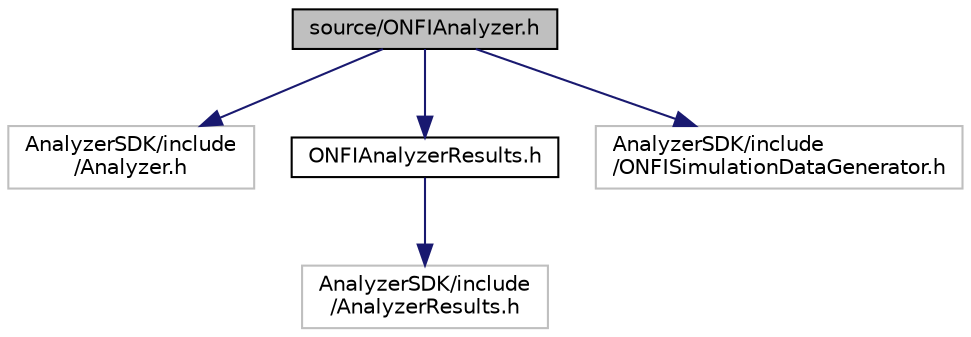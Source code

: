 digraph "source/ONFIAnalyzer.h"
{
  edge [fontname="Helvetica",fontsize="10",labelfontname="Helvetica",labelfontsize="10"];
  node [fontname="Helvetica",fontsize="10",shape=record];
  Node0 [label="source/ONFIAnalyzer.h",height=0.2,width=0.4,color="black", fillcolor="grey75", style="filled", fontcolor="black"];
  Node0 -> Node1 [color="midnightblue",fontsize="10",style="solid",fontname="Helvetica"];
  Node1 [label="AnalyzerSDK/include\l/Analyzer.h",height=0.2,width=0.4,color="grey75", fillcolor="white", style="filled"];
  Node0 -> Node2 [color="midnightblue",fontsize="10",style="solid",fontname="Helvetica"];
  Node2 [label="ONFIAnalyzerResults.h",height=0.2,width=0.4,color="black", fillcolor="white", style="filled",URL="$ONFIAnalyzerResults_8h.html",tooltip="This class translates saved results into text for a variety of uses. Here we&#39;ll start thinking about ..."];
  Node2 -> Node3 [color="midnightblue",fontsize="10",style="solid",fontname="Helvetica"];
  Node3 [label="AnalyzerSDK/include\l/AnalyzerResults.h",height=0.2,width=0.4,color="grey75", fillcolor="white", style="filled"];
  Node0 -> Node4 [color="midnightblue",fontsize="10",style="solid",fontname="Helvetica"];
  Node4 [label="AnalyzerSDK/include\l/ONFISimulationDataGenerator.h",height=0.2,width=0.4,color="grey75", fillcolor="white", style="filled"];
}
